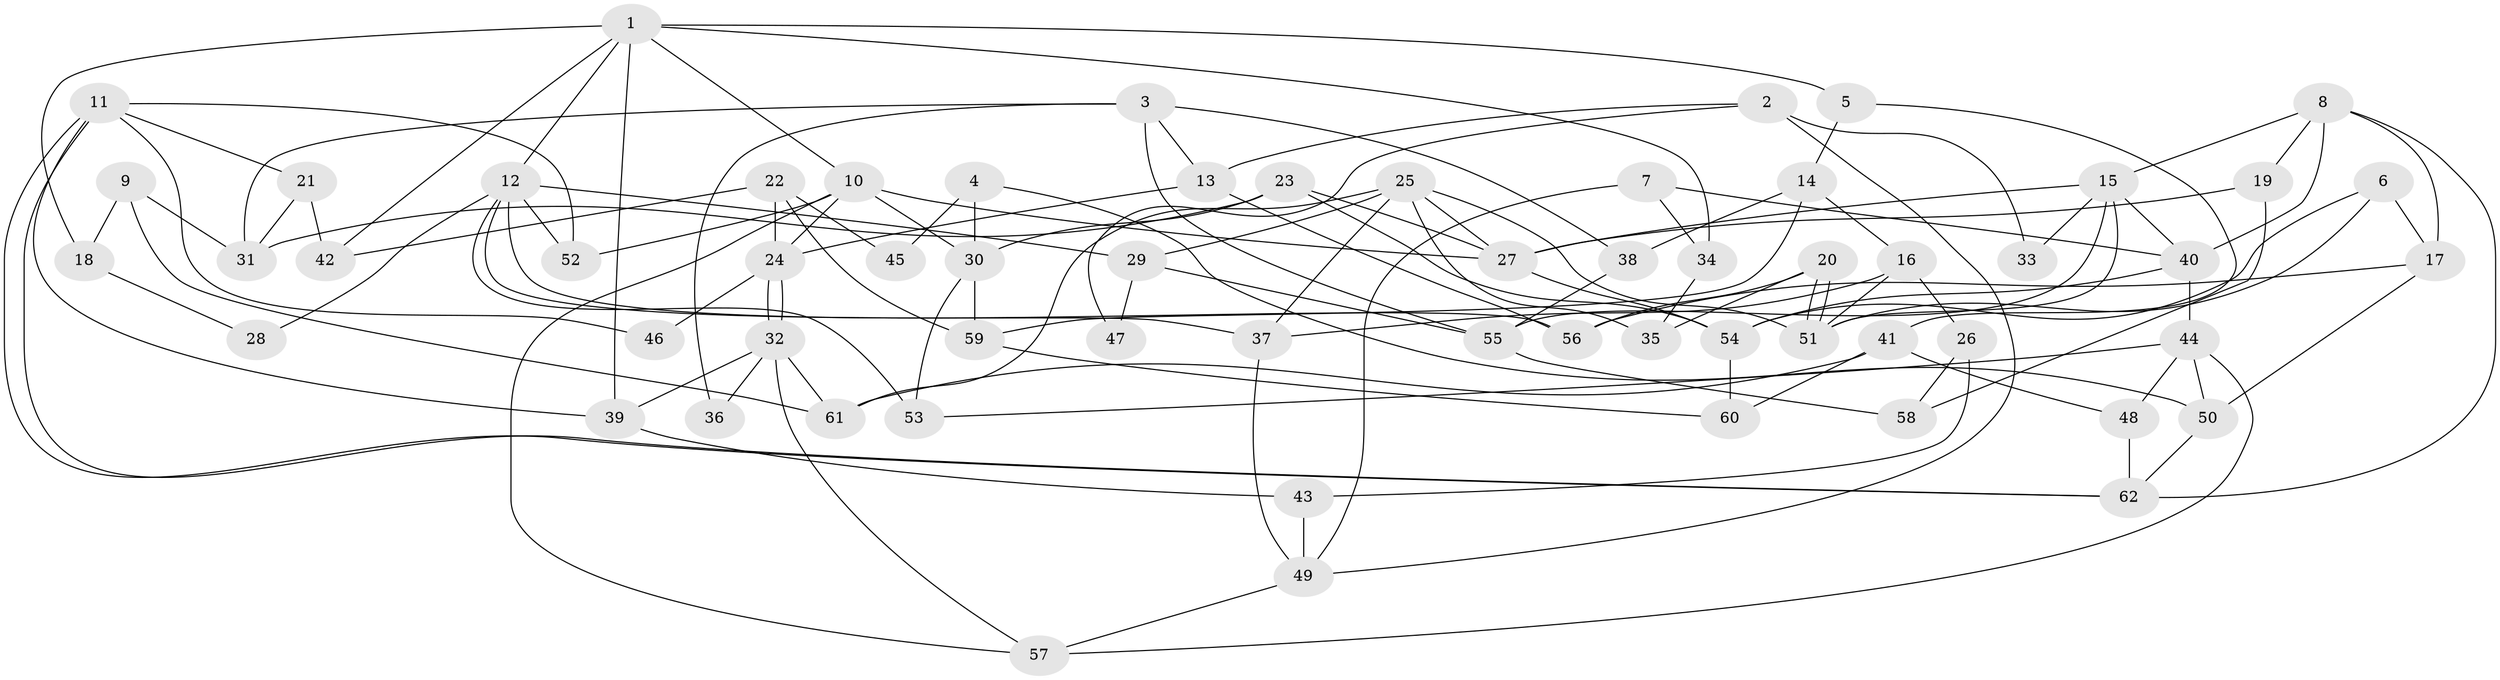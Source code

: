 // Generated by graph-tools (version 1.1) at 2025/11/02/27/25 16:11:22]
// undirected, 62 vertices, 124 edges
graph export_dot {
graph [start="1"]
  node [color=gray90,style=filled];
  1;
  2;
  3;
  4;
  5;
  6;
  7;
  8;
  9;
  10;
  11;
  12;
  13;
  14;
  15;
  16;
  17;
  18;
  19;
  20;
  21;
  22;
  23;
  24;
  25;
  26;
  27;
  28;
  29;
  30;
  31;
  32;
  33;
  34;
  35;
  36;
  37;
  38;
  39;
  40;
  41;
  42;
  43;
  44;
  45;
  46;
  47;
  48;
  49;
  50;
  51;
  52;
  53;
  54;
  55;
  56;
  57;
  58;
  59;
  60;
  61;
  62;
  1 -- 39;
  1 -- 12;
  1 -- 5;
  1 -- 10;
  1 -- 18;
  1 -- 34;
  1 -- 42;
  2 -- 49;
  2 -- 13;
  2 -- 33;
  2 -- 47;
  3 -- 38;
  3 -- 13;
  3 -- 31;
  3 -- 36;
  3 -- 55;
  4 -- 50;
  4 -- 30;
  4 -- 45;
  5 -- 41;
  5 -- 14;
  6 -- 51;
  6 -- 17;
  6 -- 54;
  7 -- 40;
  7 -- 49;
  7 -- 34;
  8 -- 15;
  8 -- 40;
  8 -- 17;
  8 -- 19;
  8 -- 62;
  9 -- 31;
  9 -- 61;
  9 -- 18;
  10 -- 27;
  10 -- 24;
  10 -- 30;
  10 -- 52;
  10 -- 57;
  11 -- 52;
  11 -- 62;
  11 -- 62;
  11 -- 21;
  11 -- 39;
  11 -- 46;
  12 -- 53;
  12 -- 29;
  12 -- 28;
  12 -- 37;
  12 -- 52;
  12 -- 56;
  13 -- 24;
  13 -- 56;
  14 -- 59;
  14 -- 16;
  14 -- 38;
  15 -- 27;
  15 -- 51;
  15 -- 33;
  15 -- 40;
  15 -- 55;
  16 -- 37;
  16 -- 26;
  16 -- 51;
  17 -- 56;
  17 -- 50;
  18 -- 28;
  19 -- 27;
  19 -- 58;
  20 -- 51;
  20 -- 51;
  20 -- 35;
  20 -- 56;
  21 -- 31;
  21 -- 42;
  22 -- 24;
  22 -- 42;
  22 -- 45;
  22 -- 59;
  23 -- 54;
  23 -- 27;
  23 -- 30;
  23 -- 31;
  24 -- 32;
  24 -- 32;
  24 -- 46;
  25 -- 51;
  25 -- 61;
  25 -- 27;
  25 -- 29;
  25 -- 35;
  25 -- 37;
  26 -- 58;
  26 -- 43;
  27 -- 54;
  29 -- 55;
  29 -- 47;
  30 -- 53;
  30 -- 59;
  32 -- 39;
  32 -- 36;
  32 -- 57;
  32 -- 61;
  34 -- 35;
  37 -- 49;
  38 -- 55;
  39 -- 43;
  40 -- 44;
  40 -- 54;
  41 -- 48;
  41 -- 60;
  41 -- 61;
  43 -- 49;
  44 -- 57;
  44 -- 50;
  44 -- 48;
  44 -- 53;
  48 -- 62;
  49 -- 57;
  50 -- 62;
  54 -- 60;
  55 -- 58;
  59 -- 60;
}
